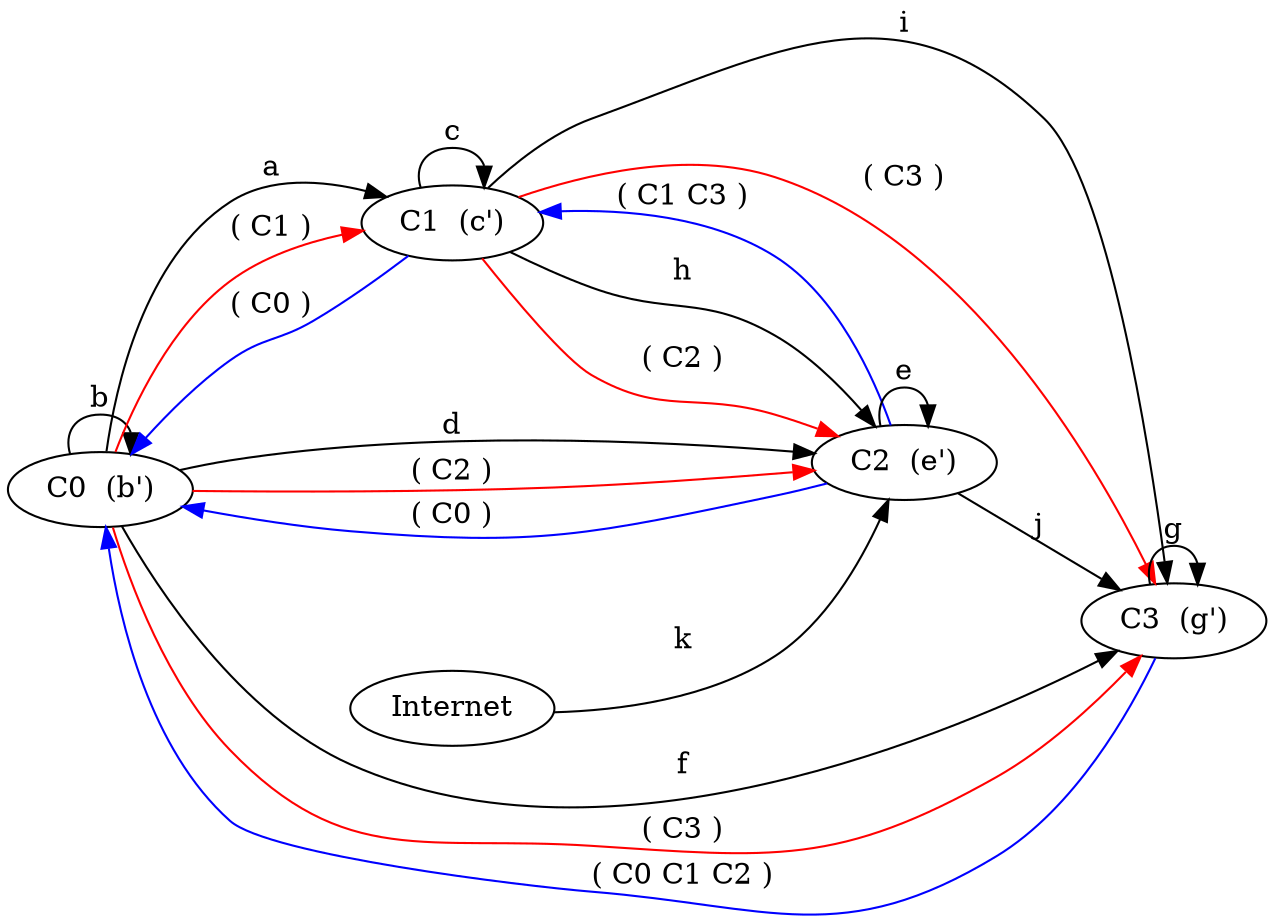 digraph G {
    rankdir=LR

    C0 [label="C0  (b')"]
    C1 [label="C1  (c')"]
    C2 [label="C2  (e')"]
    C3 [label="C3  (g')"]

    C0:p0 -> C0:p0 [label="b"]
    C0:p1 -> C1:p1 [label="a"]
    C0:p2 -> C2:p1 [label="d"]
    C0:p3 -> C3:p1 [label="f"]
    C1:p0 -> C1:p0 [label="c"]
    C1:p2 -> C2:p3 [label="h"]
    C1:p3 -> C3:p2 [label="i"]
    C2:p0 -> C2:p0 [label="e"]
    C2:p4 -> C3:p3 [label="j"]
    C3:p0 -> C3:p0 [label="g"]

    Internet -> C2:p2 [label="k"]

    C0:p1 -> C1:p1 [label="( C1 )" color=red]
    C0:p2 -> C2:p1 [label="( C2 )" color=red]
    C0:p3 -> C3:p1 [label="( C3 )" color=red]
    C1:p1 -> C0:p1 [label="( C0 )" color=blue]
    C1:p2 -> C2:p3 [label="( C2 )" color=red]
    C1:p3 -> C3:p2 [label="( C3 )" color=red]
    C2:p1 -> C0:p2 [label="( C0 )" color=blue]
    C2:p3 -> C1:p2 [label="( C1 C3 )" color=blue]
    C3:p1 -> C0:p3 [label="( C0 C1 C2 )" color=blue]
}
